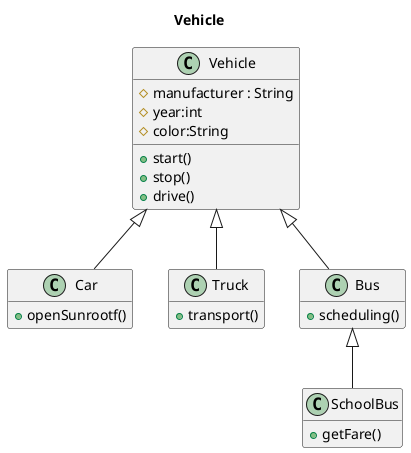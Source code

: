 @startuml Inheritance
title Vehicle

class Vehicle{
    #manufacturer : String
    #year:int
    #color:String
    +start()
    +stop()
    +drive()
}

class Car extends Vehicle {
    +openSunrootf()
}

class Truck extends Vehicle {
    +transport()
}


class Bus extends Vehicle {
    +scheduling()
}


class SchoolBus extends Bus {
    +getFare()
}

hide empty member

@enduml